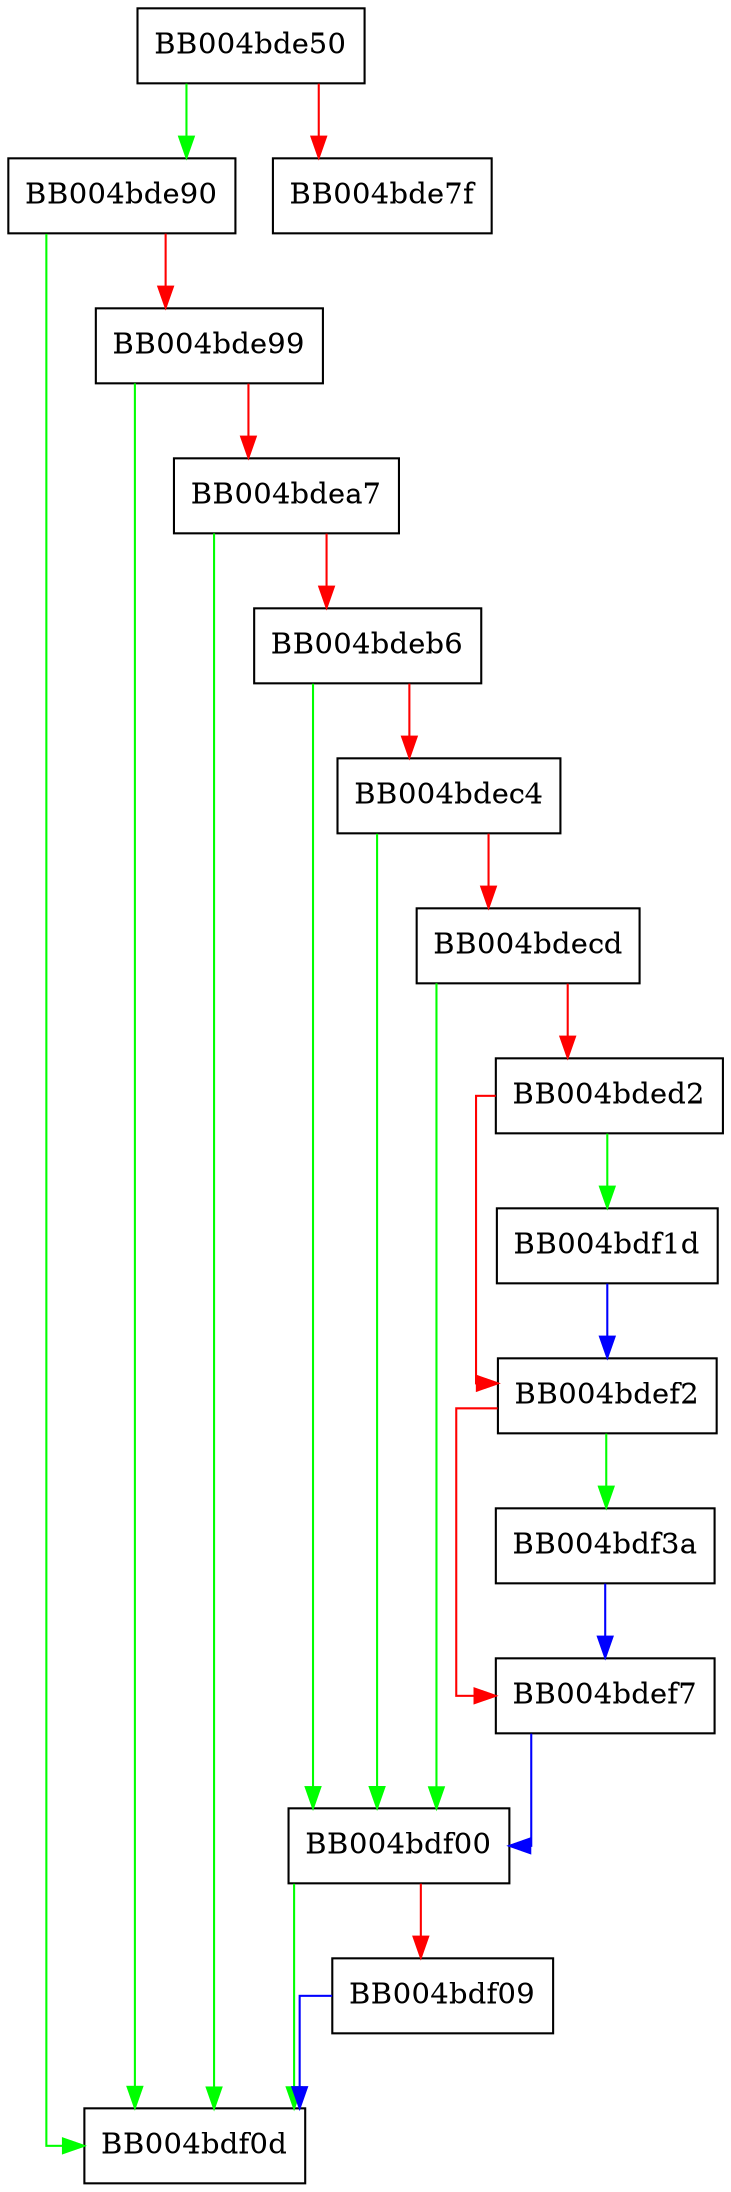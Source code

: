 digraph ossl_quic_sstream_mark_acked {
  node [shape="box"];
  graph [splines=ortho];
  BB004bde50 -> BB004bde90 [color="green"];
  BB004bde50 -> BB004bde7f [color="red"];
  BB004bde90 -> BB004bdf0d [color="green"];
  BB004bde90 -> BB004bde99 [color="red"];
  BB004bde99 -> BB004bdf0d [color="green"];
  BB004bde99 -> BB004bdea7 [color="red"];
  BB004bdea7 -> BB004bdf0d [color="green"];
  BB004bdea7 -> BB004bdeb6 [color="red"];
  BB004bdeb6 -> BB004bdf00 [color="green"];
  BB004bdeb6 -> BB004bdec4 [color="red"];
  BB004bdec4 -> BB004bdf00 [color="green"];
  BB004bdec4 -> BB004bdecd [color="red"];
  BB004bdecd -> BB004bdf00 [color="green"];
  BB004bdecd -> BB004bded2 [color="red"];
  BB004bded2 -> BB004bdf1d [color="green"];
  BB004bded2 -> BB004bdef2 [color="red"];
  BB004bdef2 -> BB004bdf3a [color="green"];
  BB004bdef2 -> BB004bdef7 [color="red"];
  BB004bdef7 -> BB004bdf00 [color="blue"];
  BB004bdf00 -> BB004bdf0d [color="green"];
  BB004bdf00 -> BB004bdf09 [color="red"];
  BB004bdf09 -> BB004bdf0d [color="blue"];
  BB004bdf1d -> BB004bdef2 [color="blue"];
  BB004bdf3a -> BB004bdef7 [color="blue"];
}